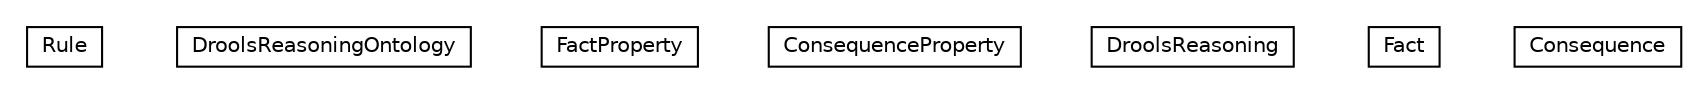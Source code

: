 #!/usr/local/bin/dot
#
# Class diagram 
# Generated by UMLGraph version R5_6-24-gf6e263 (http://www.umlgraph.org/)
#

digraph G {
	edge [fontname="Helvetica",fontsize=10,labelfontname="Helvetica",labelfontsize=10];
	node [fontname="Helvetica",fontsize=10,shape=plaintext];
	nodesep=0.25;
	ranksep=0.5;
	// org.universAAL.ontology.drools.Rule
	c437240 [label=<<table title="org.universAAL.ontology.drools.Rule" border="0" cellborder="1" cellspacing="0" cellpadding="2" port="p" href="./Rule.html">
		<tr><td><table border="0" cellspacing="0" cellpadding="1">
<tr><td align="center" balign="center"> Rule </td></tr>
		</table></td></tr>
		</table>>, URL="./Rule.html", fontname="Helvetica", fontcolor="black", fontsize=10.0];
	// org.universAAL.ontology.drools.DroolsReasoningOntology
	c437241 [label=<<table title="org.universAAL.ontology.drools.DroolsReasoningOntology" border="0" cellborder="1" cellspacing="0" cellpadding="2" port="p" href="./DroolsReasoningOntology.html">
		<tr><td><table border="0" cellspacing="0" cellpadding="1">
<tr><td align="center" balign="center"> DroolsReasoningOntology </td></tr>
		</table></td></tr>
		</table>>, URL="./DroolsReasoningOntology.html", fontname="Helvetica", fontcolor="black", fontsize=10.0];
	// org.universAAL.ontology.drools.FactProperty
	c437242 [label=<<table title="org.universAAL.ontology.drools.FactProperty" border="0" cellborder="1" cellspacing="0" cellpadding="2" port="p" href="./FactProperty.html">
		<tr><td><table border="0" cellspacing="0" cellpadding="1">
<tr><td align="center" balign="center"> FactProperty </td></tr>
		</table></td></tr>
		</table>>, URL="./FactProperty.html", fontname="Helvetica", fontcolor="black", fontsize=10.0];
	// org.universAAL.ontology.drools.ConsequenceProperty
	c437243 [label=<<table title="org.universAAL.ontology.drools.ConsequenceProperty" border="0" cellborder="1" cellspacing="0" cellpadding="2" port="p" href="./ConsequenceProperty.html">
		<tr><td><table border="0" cellspacing="0" cellpadding="1">
<tr><td align="center" balign="center"> ConsequenceProperty </td></tr>
		</table></td></tr>
		</table>>, URL="./ConsequenceProperty.html", fontname="Helvetica", fontcolor="black", fontsize=10.0];
	// org.universAAL.ontology.drools.DroolsReasoning
	c437244 [label=<<table title="org.universAAL.ontology.drools.DroolsReasoning" border="0" cellborder="1" cellspacing="0" cellpadding="2" port="p" href="./DroolsReasoning.html">
		<tr><td><table border="0" cellspacing="0" cellpadding="1">
<tr><td align="center" balign="center"> DroolsReasoning </td></tr>
		</table></td></tr>
		</table>>, URL="./DroolsReasoning.html", fontname="Helvetica", fontcolor="black", fontsize=10.0];
	// org.universAAL.ontology.drools.Fact
	c437245 [label=<<table title="org.universAAL.ontology.drools.Fact" border="0" cellborder="1" cellspacing="0" cellpadding="2" port="p" href="./Fact.html">
		<tr><td><table border="0" cellspacing="0" cellpadding="1">
<tr><td align="center" balign="center"> Fact </td></tr>
		</table></td></tr>
		</table>>, URL="./Fact.html", fontname="Helvetica", fontcolor="black", fontsize=10.0];
	// org.universAAL.ontology.drools.Consequence
	c437246 [label=<<table title="org.universAAL.ontology.drools.Consequence" border="0" cellborder="1" cellspacing="0" cellpadding="2" port="p" href="./Consequence.html">
		<tr><td><table border="0" cellspacing="0" cellpadding="1">
<tr><td align="center" balign="center"> Consequence </td></tr>
		</table></td></tr>
		</table>>, URL="./Consequence.html", fontname="Helvetica", fontcolor="black", fontsize=10.0];
}

